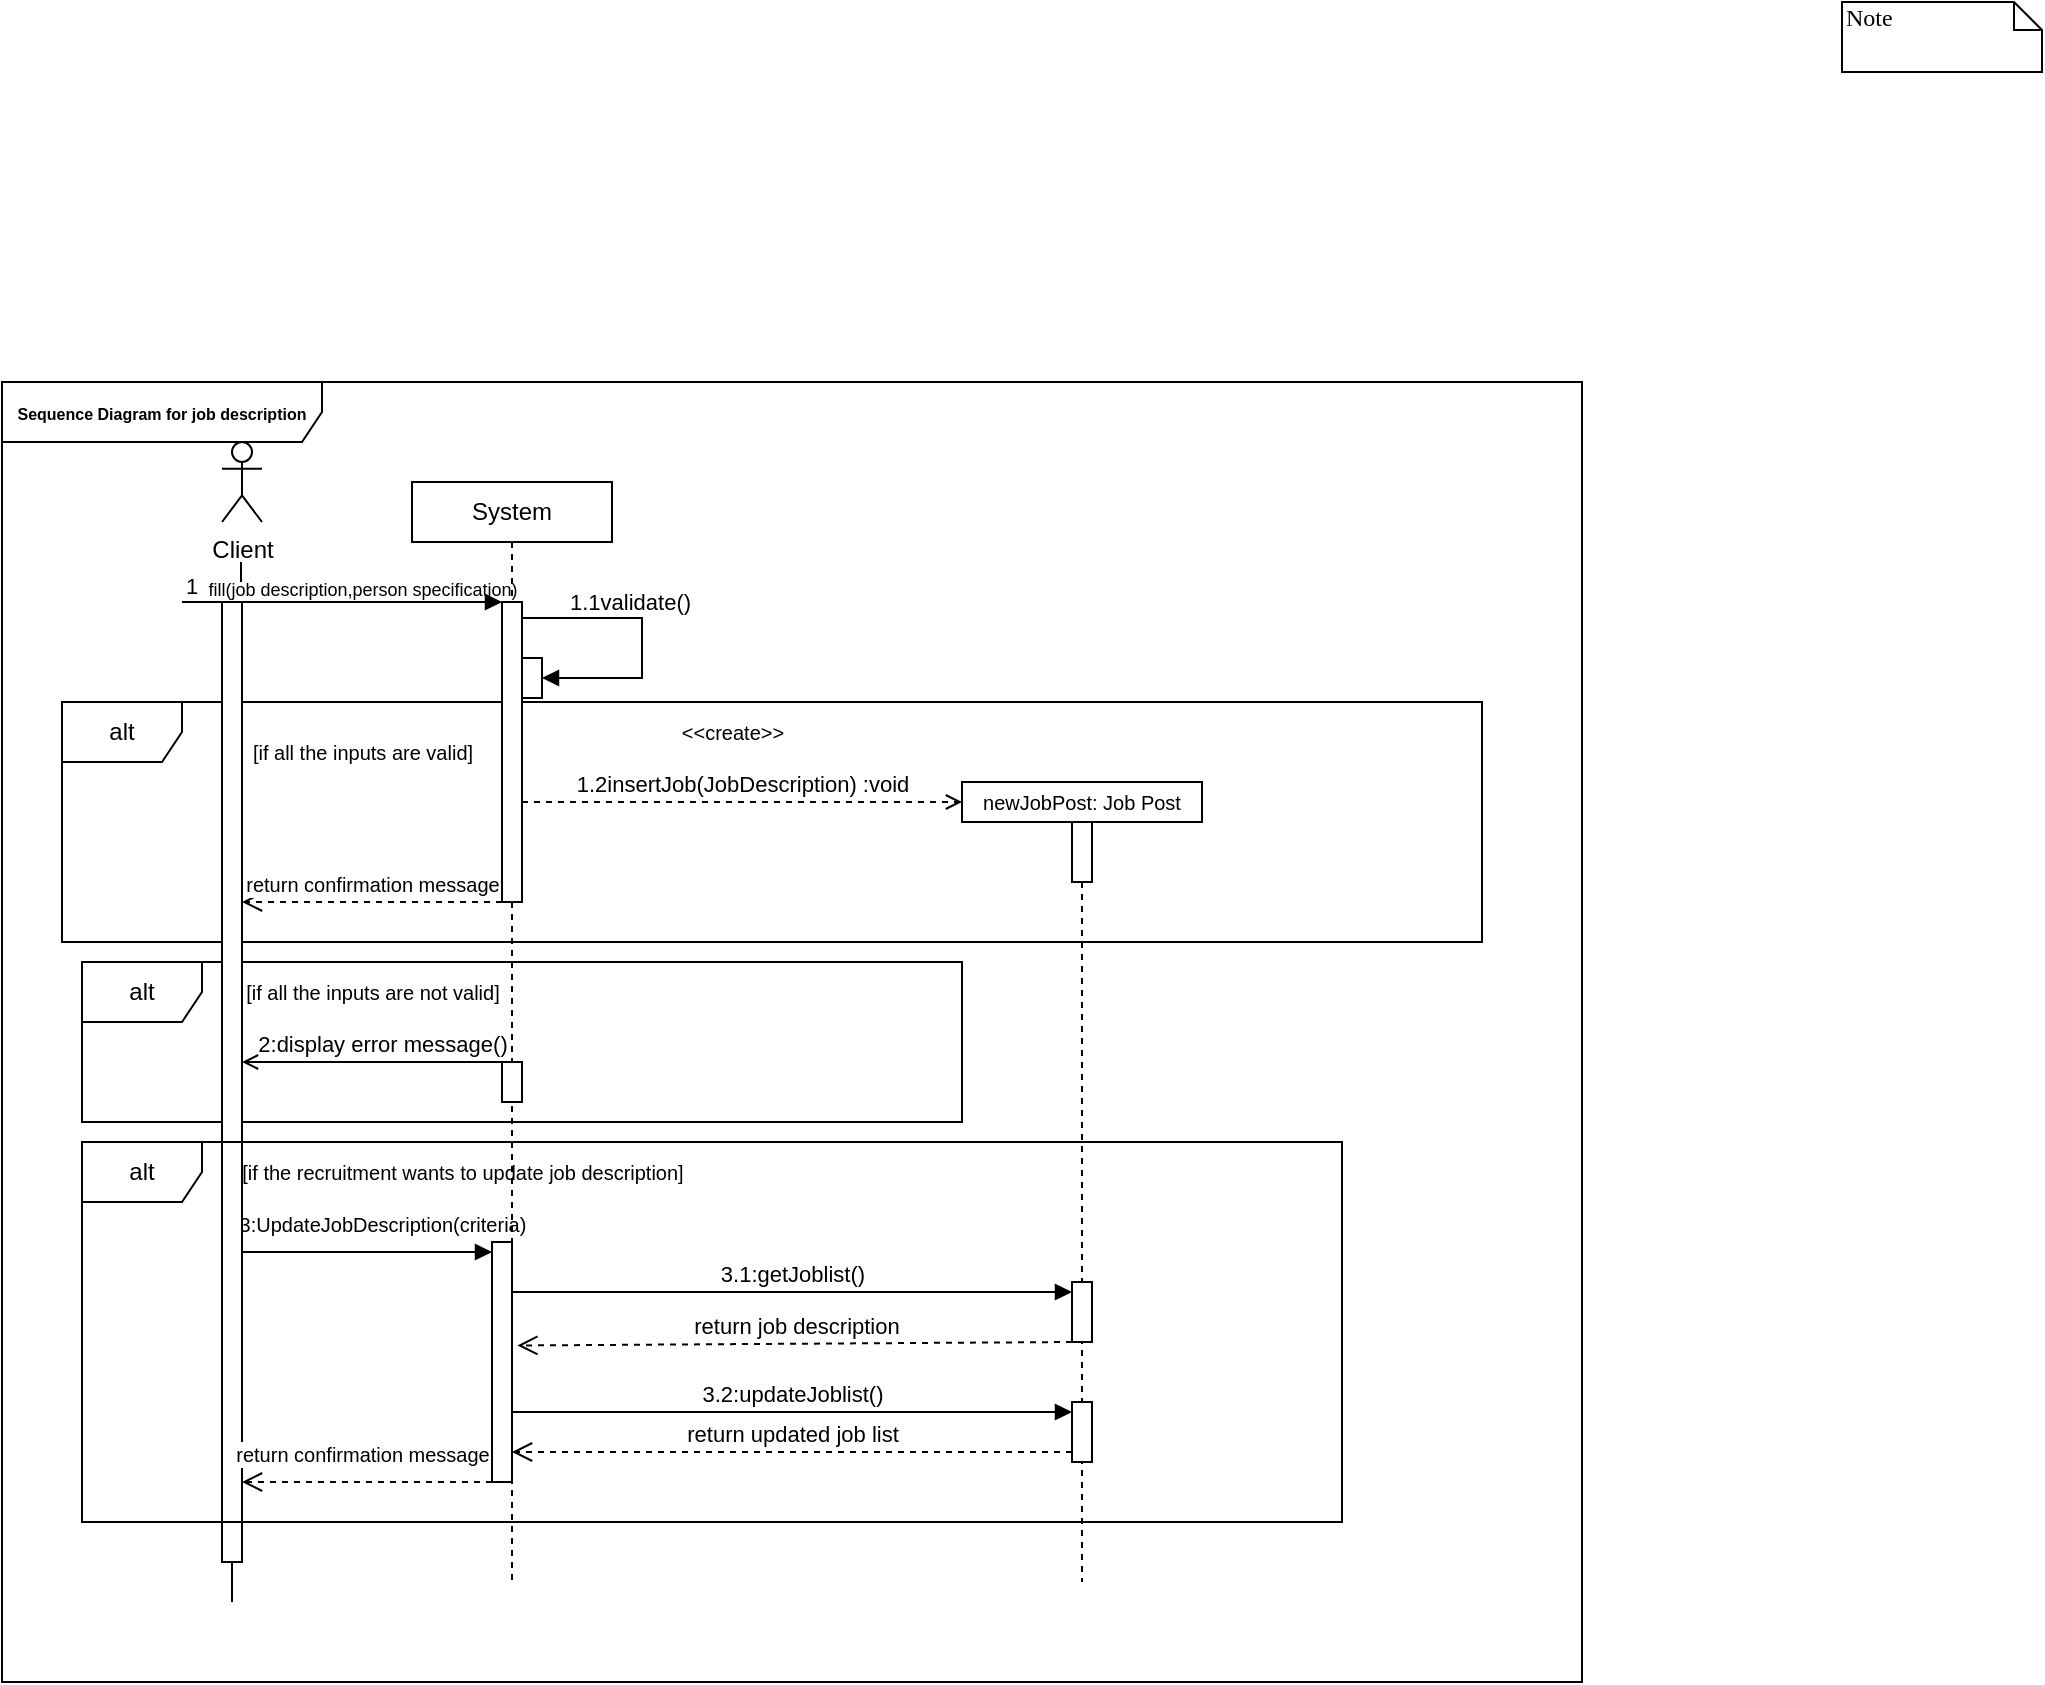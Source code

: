 <mxfile version="26.2.2">
  <diagram name="Page-1" id="13e1069c-82ec-6db2-03f1-153e76fe0fe0">
    <mxGraphModel dx="788" dy="524" grid="1" gridSize="10" guides="1" tooltips="1" connect="1" arrows="1" fold="1" page="1" pageScale="1" pageWidth="1100" pageHeight="850" background="none" math="0" shadow="0">
      <root>
        <mxCell id="0" />
        <mxCell id="1" parent="0" />
        <mxCell id="ktKVlOXxkwxn3kh6iSlA-59" value="&lt;font style=&quot;font-size: 10px;&quot;&gt;3:UpdateJobDescription(criteria)&lt;/font&gt;" style="html=1;verticalAlign=bottom;endArrow=block;curved=0;rounded=0;entryX=0;entryY=0;entryDx=0;entryDy=5;" parent="1" source="ktKVlOXxkwxn3kh6iSlA-9" target="ktKVlOXxkwxn3kh6iSlA-58" edge="1">
          <mxGeometry x="0.12" y="5" relative="1" as="geometry">
            <mxPoint x="290" y="805" as="sourcePoint" />
            <Array as="points" />
            <mxPoint as="offset" />
          </mxGeometry>
        </mxCell>
        <mxCell id="ktKVlOXxkwxn3kh6iSlA-31" value="System" style="shape=umlLifeline;perimeter=lifelinePerimeter;whiteSpace=wrap;html=1;container=1;dropTarget=0;collapsible=0;recursiveResize=0;outlineConnect=0;portConstraint=eastwest;newEdgeStyle={&quot;curved&quot;:0,&quot;rounded&quot;:0};size=30;" parent="1" vertex="1">
          <mxGeometry x="245" y="270" width="100" height="550" as="geometry" />
        </mxCell>
        <mxCell id="ktKVlOXxkwxn3kh6iSlA-58" value="" style="html=1;points=[[0,0,0,0,5],[0,1,0,0,-5],[1,0,0,0,5],[1,1,0,0,-5]];perimeter=orthogonalPerimeter;outlineConnect=0;targetShapes=umlLifeline;portConstraint=eastwest;newEdgeStyle={&quot;curved&quot;:0,&quot;rounded&quot;:0};" parent="ktKVlOXxkwxn3kh6iSlA-31" vertex="1">
          <mxGeometry x="40" y="380" width="10" height="120" as="geometry" />
        </mxCell>
        <mxCell id="7baba1c4bc27f4b0-46" value="Note" style="shape=note;whiteSpace=wrap;html=1;size=14;verticalAlign=top;align=left;spacingTop=-6;rounded=0;shadow=0;comic=0;labelBackgroundColor=none;strokeWidth=1;fontFamily=Verdana;fontSize=12" parent="1" vertex="1">
          <mxGeometry x="960" y="30" width="100" height="35" as="geometry" />
        </mxCell>
        <mxCell id="ktKVlOXxkwxn3kh6iSlA-1" value="Client" style="shape=umlActor;verticalLabelPosition=bottom;verticalAlign=top;html=1;outlineConnect=0;" parent="1" vertex="1">
          <mxGeometry x="150" y="250" width="20" height="40" as="geometry" />
        </mxCell>
        <mxCell id="ktKVlOXxkwxn3kh6iSlA-4" value="alt" style="shape=umlFrame;whiteSpace=wrap;html=1;pointerEvents=0;" parent="1" vertex="1">
          <mxGeometry x="70" y="380" width="710" height="120" as="geometry" />
        </mxCell>
        <mxCell id="ktKVlOXxkwxn3kh6iSlA-5" value="" style="endArrow=block;endFill=1;html=1;edgeStyle=orthogonalEdgeStyle;align=left;verticalAlign=top;rounded=0;" parent="1" edge="1">
          <mxGeometry x="-1" relative="1" as="geometry">
            <mxPoint x="130" y="330" as="sourcePoint" />
            <mxPoint x="290" y="330" as="targetPoint" />
          </mxGeometry>
        </mxCell>
        <mxCell id="ktKVlOXxkwxn3kh6iSlA-6" value="1" style="edgeLabel;resizable=0;html=1;align=left;verticalAlign=bottom;" parent="ktKVlOXxkwxn3kh6iSlA-5" connectable="0" vertex="1">
          <mxGeometry x="-1" relative="1" as="geometry" />
        </mxCell>
        <mxCell id="ktKVlOXxkwxn3kh6iSlA-7" value="" style="endArrow=none;html=1;rounded=0;" parent="1" edge="1">
          <mxGeometry width="50" height="50" relative="1" as="geometry">
            <mxPoint x="159.5" y="320" as="sourcePoint" />
            <mxPoint x="159.5" y="310" as="targetPoint" />
          </mxGeometry>
        </mxCell>
        <mxCell id="ktKVlOXxkwxn3kh6iSlA-8" value="&lt;font style=&quot;font-size: 9px;&quot;&gt;fill(job description,person specification)&lt;/font&gt;" style="text;html=1;align=center;verticalAlign=middle;resizable=0;points=[];autosize=1;strokeColor=none;fillColor=none;fontSize=10;" parent="1" vertex="1">
          <mxGeometry x="130" y="308" width="180" height="30" as="geometry" />
        </mxCell>
        <mxCell id="ktKVlOXxkwxn3kh6iSlA-10" value="" style="html=1;points=[[0,0,0,0,5],[0,1,0,0,-5],[1,0,0,0,5],[1,1,0,0,-5]];perimeter=orthogonalPerimeter;outlineConnect=0;targetShapes=umlLifeline;portConstraint=eastwest;newEdgeStyle={&quot;curved&quot;:0,&quot;rounded&quot;:0};" parent="1" vertex="1">
          <mxGeometry x="290" y="330" width="10" height="150" as="geometry" />
        </mxCell>
        <mxCell id="ktKVlOXxkwxn3kh6iSlA-11" value="&lt;font style=&quot;font-size: 10px;&quot;&gt;return confirmation message&lt;/font&gt;" style="html=1;verticalAlign=bottom;endArrow=open;dashed=1;endSize=8;curved=0;rounded=0;" parent="1" target="ktKVlOXxkwxn3kh6iSlA-9" edge="1">
          <mxGeometry relative="1" as="geometry">
            <mxPoint x="290" y="480" as="sourcePoint" />
            <mxPoint x="210" y="480" as="targetPoint" />
          </mxGeometry>
        </mxCell>
        <mxCell id="ktKVlOXxkwxn3kh6iSlA-12" value="&lt;font style=&quot;font-size: 10px;&quot;&gt;[if all the inputs are valid]&lt;/font&gt;" style="text;html=1;align=center;verticalAlign=middle;resizable=0;points=[];autosize=1;strokeColor=none;fillColor=none;" parent="1" vertex="1">
          <mxGeometry x="155" y="390" width="130" height="30" as="geometry" />
        </mxCell>
        <mxCell id="ktKVlOXxkwxn3kh6iSlA-18" value="" style="html=1;points=[[0,0,0,0,5],[0,1,0,0,-5],[1,0,0,0,5],[1,1,0,0,-5]];perimeter=orthogonalPerimeter;outlineConnect=0;targetShapes=umlLifeline;portConstraint=eastwest;newEdgeStyle={&quot;curved&quot;:0,&quot;rounded&quot;:0};" parent="1" vertex="1">
          <mxGeometry x="300" y="358" width="10" height="20" as="geometry" />
        </mxCell>
        <mxCell id="ktKVlOXxkwxn3kh6iSlA-19" value="1.1validate()" style="html=1;align=left;spacingLeft=2;endArrow=block;rounded=0;edgeStyle=orthogonalEdgeStyle;curved=0;rounded=0;exitX=1;exitY=0.053;exitDx=0;exitDy=0;exitPerimeter=0;" parent="1" source="ktKVlOXxkwxn3kh6iSlA-10" target="ktKVlOXxkwxn3kh6iSlA-18" edge="1">
          <mxGeometry x="-0.714" y="8" relative="1" as="geometry">
            <mxPoint x="305" y="338" as="sourcePoint" />
            <Array as="points">
              <mxPoint x="360" y="338" />
              <mxPoint x="360" y="368" />
            </Array>
            <mxPoint as="offset" />
          </mxGeometry>
        </mxCell>
        <mxCell id="ktKVlOXxkwxn3kh6iSlA-20" value="&lt;font style=&quot;font-size: 10px;&quot;&gt;&amp;lt;&amp;lt;create&amp;gt;&amp;gt;&lt;/font&gt;" style="text;html=1;align=center;verticalAlign=middle;resizable=0;points=[];autosize=1;strokeColor=none;fillColor=none;" parent="1" vertex="1">
          <mxGeometry x="370" y="380" width="70" height="30" as="geometry" />
        </mxCell>
        <mxCell id="ktKVlOXxkwxn3kh6iSlA-23" value="1.2insertJob(JobDescription) :void" style="html=1;verticalAlign=bottom;labelBackgroundColor=none;endArrow=open;endFill=0;dashed=1;rounded=0;" parent="1" edge="1">
          <mxGeometry width="160" relative="1" as="geometry">
            <mxPoint x="300" y="430" as="sourcePoint" />
            <mxPoint x="520" y="430" as="targetPoint" />
          </mxGeometry>
        </mxCell>
        <mxCell id="ktKVlOXxkwxn3kh6iSlA-24" value="&lt;font style=&quot;font-size: 10px;&quot;&gt;newJobPost: Job Post&lt;/font&gt;" style="html=1;whiteSpace=wrap;" parent="1" vertex="1">
          <mxGeometry x="520" y="420" width="120" height="20" as="geometry" />
        </mxCell>
        <mxCell id="ktKVlOXxkwxn3kh6iSlA-25" value="alt" style="shape=umlFrame;whiteSpace=wrap;html=1;pointerEvents=0;" parent="1" vertex="1">
          <mxGeometry x="80" y="510" width="440" height="80" as="geometry" />
        </mxCell>
        <mxCell id="ktKVlOXxkwxn3kh6iSlA-9" value="" style="html=1;points=[[0,0,0,0,5],[0,1,0,0,-5],[1,0,0,0,5],[1,1,0,0,-5]];perimeter=orthogonalPerimeter;outlineConnect=0;targetShapes=umlLifeline;portConstraint=eastwest;newEdgeStyle={&quot;curved&quot;:0,&quot;rounded&quot;:0};" parent="1" vertex="1">
          <mxGeometry x="150" y="330" width="10" height="480" as="geometry" />
        </mxCell>
        <mxCell id="ktKVlOXxkwxn3kh6iSlA-26" value="&lt;font style=&quot;font-size: 10px;&quot;&gt;[if all the inputs are not valid]&lt;/font&gt;" style="text;html=1;align=center;verticalAlign=middle;resizable=0;points=[];autosize=1;strokeColor=none;fillColor=none;" parent="1" vertex="1">
          <mxGeometry x="150" y="510" width="150" height="30" as="geometry" />
        </mxCell>
        <mxCell id="ktKVlOXxkwxn3kh6iSlA-29" value="2:display error message()" style="html=1;verticalAlign=bottom;labelBackgroundColor=none;endArrow=open;endFill=0;rounded=0;" parent="1" edge="1">
          <mxGeometry width="160" relative="1" as="geometry">
            <mxPoint x="300" y="560" as="sourcePoint" />
            <mxPoint x="160" y="560" as="targetPoint" />
          </mxGeometry>
        </mxCell>
        <mxCell id="ktKVlOXxkwxn3kh6iSlA-32" value="" style="fontStyle=0;labelPosition=right;verticalLabelPosition=middle;align=left;verticalAlign=middle;spacingLeft=2;" parent="1" vertex="1">
          <mxGeometry x="290" y="560" width="10" height="20" as="geometry" />
        </mxCell>
        <mxCell id="ktKVlOXxkwxn3kh6iSlA-39" value="" style="shape=umlLifeline;perimeter=lifelinePerimeter;whiteSpace=wrap;html=1;container=1;dropTarget=0;collapsible=0;recursiveResize=0;outlineConnect=0;portConstraint=eastwest;newEdgeStyle={&quot;curved&quot;:0,&quot;rounded&quot;:0};size=30;" parent="1" vertex="1">
          <mxGeometry x="575" y="440" width="10" height="380" as="geometry" />
        </mxCell>
        <mxCell id="ktKVlOXxkwxn3kh6iSlA-40" value="alt" style="shape=umlFrame;whiteSpace=wrap;html=1;pointerEvents=0;" parent="1" vertex="1">
          <mxGeometry x="80" y="600" width="630" height="190" as="geometry" />
        </mxCell>
        <mxCell id="ktKVlOXxkwxn3kh6iSlA-49" value="&lt;font style=&quot;font-size: 10px;&quot;&gt;[if the recruitment wants to update job description]&lt;/font&gt;" style="text;html=1;align=center;verticalAlign=middle;resizable=0;points=[];autosize=1;strokeColor=none;fillColor=none;" parent="1" vertex="1">
          <mxGeometry x="150" y="600" width="240" height="30" as="geometry" />
        </mxCell>
        <mxCell id="ktKVlOXxkwxn3kh6iSlA-60" value="&lt;font style=&quot;font-size: 10px;&quot;&gt;return confirmation message&lt;/font&gt;" style="html=1;verticalAlign=bottom;endArrow=open;dashed=1;endSize=8;curved=0;rounded=0;exitX=0;exitY=1;exitDx=0;exitDy=-5;" parent="1" edge="1">
          <mxGeometry x="0.04" y="-5" relative="1" as="geometry">
            <mxPoint x="160" y="770" as="targetPoint" />
            <mxPoint x="285" y="770" as="sourcePoint" />
            <mxPoint as="offset" />
          </mxGeometry>
        </mxCell>
        <mxCell id="ktKVlOXxkwxn3kh6iSlA-64" value="" style="html=1;points=[[0,0,0,0,5],[0,1,0,0,-5],[1,0,0,0,5],[1,1,0,0,-5]];perimeter=orthogonalPerimeter;outlineConnect=0;targetShapes=umlLifeline;portConstraint=eastwest;newEdgeStyle={&quot;curved&quot;:0,&quot;rounded&quot;:0};" parent="1" vertex="1">
          <mxGeometry x="575" y="670" width="10" height="30" as="geometry" />
        </mxCell>
        <mxCell id="ktKVlOXxkwxn3kh6iSlA-65" value="3.1:getJoblist()" style="html=1;verticalAlign=bottom;endArrow=block;curved=0;rounded=0;entryX=0;entryY=0;entryDx=0;entryDy=5;" parent="1" target="ktKVlOXxkwxn3kh6iSlA-64" edge="1">
          <mxGeometry relative="1" as="geometry">
            <mxPoint x="295" y="675" as="sourcePoint" />
          </mxGeometry>
        </mxCell>
        <mxCell id="ktKVlOXxkwxn3kh6iSlA-66" value="return job description" style="html=1;verticalAlign=bottom;endArrow=open;dashed=1;endSize=8;curved=0;rounded=0;entryX=0.527;entryY=0.785;entryDx=0;entryDy=0;entryPerimeter=0;" parent="1" source="ktKVlOXxkwxn3kh6iSlA-64" target="ktKVlOXxkwxn3kh6iSlA-31" edge="1">
          <mxGeometry relative="1" as="geometry">
            <mxPoint x="440" y="730" as="targetPoint" />
          </mxGeometry>
        </mxCell>
        <mxCell id="ktKVlOXxkwxn3kh6iSlA-67" value="" style="html=1;points=[[0,0,0,0,5],[0,1,0,0,-5],[1,0,0,0,5],[1,1,0,0,-5]];perimeter=orthogonalPerimeter;outlineConnect=0;targetShapes=umlLifeline;portConstraint=eastwest;newEdgeStyle={&quot;curved&quot;:0,&quot;rounded&quot;:0};" parent="1" vertex="1">
          <mxGeometry x="575" y="730" width="10" height="30" as="geometry" />
        </mxCell>
        <mxCell id="ktKVlOXxkwxn3kh6iSlA-68" value="3.2:updateJoblist()" style="html=1;verticalAlign=bottom;endArrow=block;curved=0;rounded=0;entryX=0;entryY=0;entryDx=0;entryDy=5;" parent="1" source="ktKVlOXxkwxn3kh6iSlA-31" target="ktKVlOXxkwxn3kh6iSlA-67" edge="1">
          <mxGeometry relative="1" as="geometry">
            <mxPoint x="320" y="885" as="sourcePoint" />
          </mxGeometry>
        </mxCell>
        <mxCell id="ktKVlOXxkwxn3kh6iSlA-69" value="return updated job list" style="html=1;verticalAlign=bottom;endArrow=open;dashed=1;endSize=8;curved=0;rounded=0;exitX=0;exitY=1;exitDx=0;exitDy=-5;" parent="1" source="ktKVlOXxkwxn3kh6iSlA-67" target="ktKVlOXxkwxn3kh6iSlA-31" edge="1">
          <mxGeometry relative="1" as="geometry">
            <mxPoint x="310" y="905" as="targetPoint" />
          </mxGeometry>
        </mxCell>
        <mxCell id="ktKVlOXxkwxn3kh6iSlA-70" value="&lt;font style=&quot;font-size: 8px;&quot;&gt;&lt;b style=&quot;&quot;&gt;Sequence Diagram for job description&lt;/b&gt;&lt;/font&gt;" style="shape=umlFrame;whiteSpace=wrap;html=1;pointerEvents=0;recursiveResize=0;container=1;collapsible=0;width=160;" parent="1" vertex="1">
          <mxGeometry x="40" y="220" width="790" height="650" as="geometry" />
        </mxCell>
        <mxCell id="ktKVlOXxkwxn3kh6iSlA-74" value="" style="line;strokeWidth=1;direction=south;html=1;dashed=1;dashPattern=20 20;" parent="ktKVlOXxkwxn3kh6iSlA-70" vertex="1">
          <mxGeometry x="110" y="590" width="10" height="20" as="geometry" />
        </mxCell>
      </root>
    </mxGraphModel>
  </diagram>
</mxfile>
